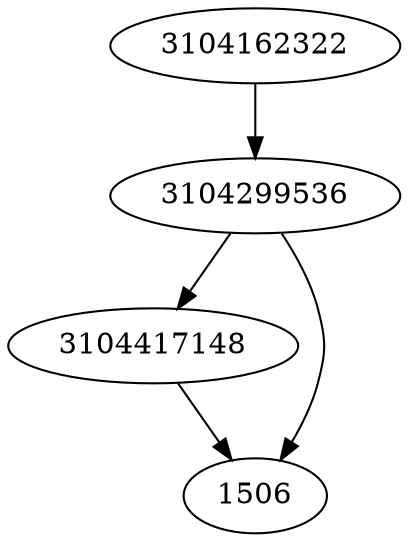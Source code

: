 strict digraph  {
3104299536;
3104162322;
3104417148;
1506;
3104299536 -> 3104417148;
3104299536 -> 1506;
3104162322 -> 3104299536;
3104417148 -> 1506;
}
